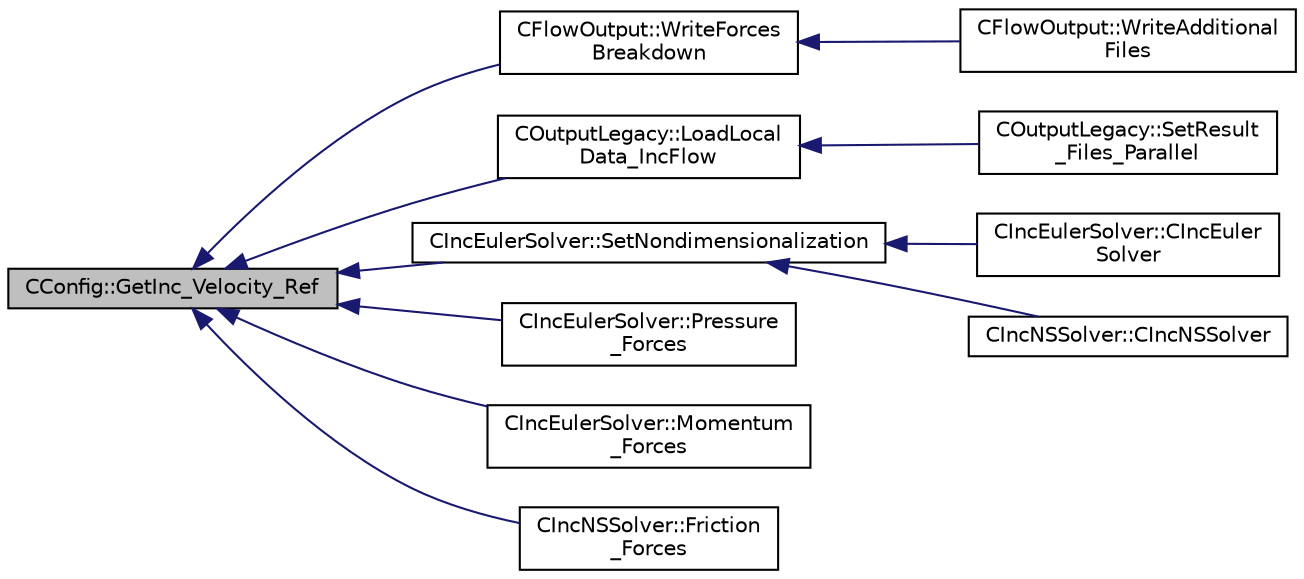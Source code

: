 digraph "CConfig::GetInc_Velocity_Ref"
{
  edge [fontname="Helvetica",fontsize="10",labelfontname="Helvetica",labelfontsize="10"];
  node [fontname="Helvetica",fontsize="10",shape=record];
  rankdir="LR";
  Node4123 [label="CConfig::GetInc_Velocity_Ref",height=0.2,width=0.4,color="black", fillcolor="grey75", style="filled", fontcolor="black"];
  Node4123 -> Node4124 [dir="back",color="midnightblue",fontsize="10",style="solid",fontname="Helvetica"];
  Node4124 [label="CFlowOutput::WriteForces\lBreakdown",height=0.2,width=0.4,color="black", fillcolor="white", style="filled",URL="$class_c_flow_output.html#afacedef2006aa6fcf8c9a312b5f4430c",tooltip="Write the forces breakdown file. "];
  Node4124 -> Node4125 [dir="back",color="midnightblue",fontsize="10",style="solid",fontname="Helvetica"];
  Node4125 [label="CFlowOutput::WriteAdditional\lFiles",height=0.2,width=0.4,color="black", fillcolor="white", style="filled",URL="$class_c_flow_output.html#aaac3fb7b2575967b157c306065ab1ea8",tooltip="Write any additional files defined for the current solver. "];
  Node4123 -> Node4126 [dir="back",color="midnightblue",fontsize="10",style="solid",fontname="Helvetica"];
  Node4126 [label="COutputLegacy::LoadLocal\lData_IncFlow",height=0.2,width=0.4,color="black", fillcolor="white", style="filled",URL="$class_c_output_legacy.html#a2d955089c8894a2eb795970f06e7900d",tooltip="Load the desired solution data into a structure used for parallel reordering and output file writing ..."];
  Node4126 -> Node4127 [dir="back",color="midnightblue",fontsize="10",style="solid",fontname="Helvetica"];
  Node4127 [label="COutputLegacy::SetResult\l_Files_Parallel",height=0.2,width=0.4,color="black", fillcolor="white", style="filled",URL="$class_c_output_legacy.html#a9e7832982d8237df4df455b027fd203b",tooltip="Writes and organizes the all the output files, except the history one, for parallel computations..."];
  Node4123 -> Node4128 [dir="back",color="midnightblue",fontsize="10",style="solid",fontname="Helvetica"];
  Node4128 [label="CIncEulerSolver::SetNondimensionalization",height=0.2,width=0.4,color="black", fillcolor="white", style="filled",URL="$class_c_inc_euler_solver.html#a2cffaa24417cb3803d36d38b3874d6d0",tooltip="Set the solver nondimensionalization. "];
  Node4128 -> Node4129 [dir="back",color="midnightblue",fontsize="10",style="solid",fontname="Helvetica"];
  Node4129 [label="CIncEulerSolver::CIncEuler\lSolver",height=0.2,width=0.4,color="black", fillcolor="white", style="filled",URL="$class_c_inc_euler_solver.html#a91f644b8f9a00215bac5bcd31dfc06d8"];
  Node4128 -> Node4130 [dir="back",color="midnightblue",fontsize="10",style="solid",fontname="Helvetica"];
  Node4130 [label="CIncNSSolver::CIncNSSolver",height=0.2,width=0.4,color="black", fillcolor="white", style="filled",URL="$class_c_inc_n_s_solver.html#a82152ac7e91fb1c5c073d98a1f08e2aa"];
  Node4123 -> Node4131 [dir="back",color="midnightblue",fontsize="10",style="solid",fontname="Helvetica"];
  Node4131 [label="CIncEulerSolver::Pressure\l_Forces",height=0.2,width=0.4,color="black", fillcolor="white", style="filled",URL="$class_c_inc_euler_solver.html#a5071b46c6b8a190c57f36c7567155121",tooltip="Compute the pressure forces and all the adimensional coefficients. "];
  Node4123 -> Node4132 [dir="back",color="midnightblue",fontsize="10",style="solid",fontname="Helvetica"];
  Node4132 [label="CIncEulerSolver::Momentum\l_Forces",height=0.2,width=0.4,color="black", fillcolor="white", style="filled",URL="$class_c_inc_euler_solver.html#a9a1ae1497ccf83abb0bad4bad7a99623",tooltip="Compute the pressure forces and all the adimensional coefficients. "];
  Node4123 -> Node4133 [dir="back",color="midnightblue",fontsize="10",style="solid",fontname="Helvetica"];
  Node4133 [label="CIncNSSolver::Friction\l_Forces",height=0.2,width=0.4,color="black", fillcolor="white", style="filled",URL="$class_c_inc_n_s_solver.html#a5a106c634b0c06ac4a68b1a6241f203a",tooltip="Compute the viscous forces and all the addimensional coefficients. "];
}
